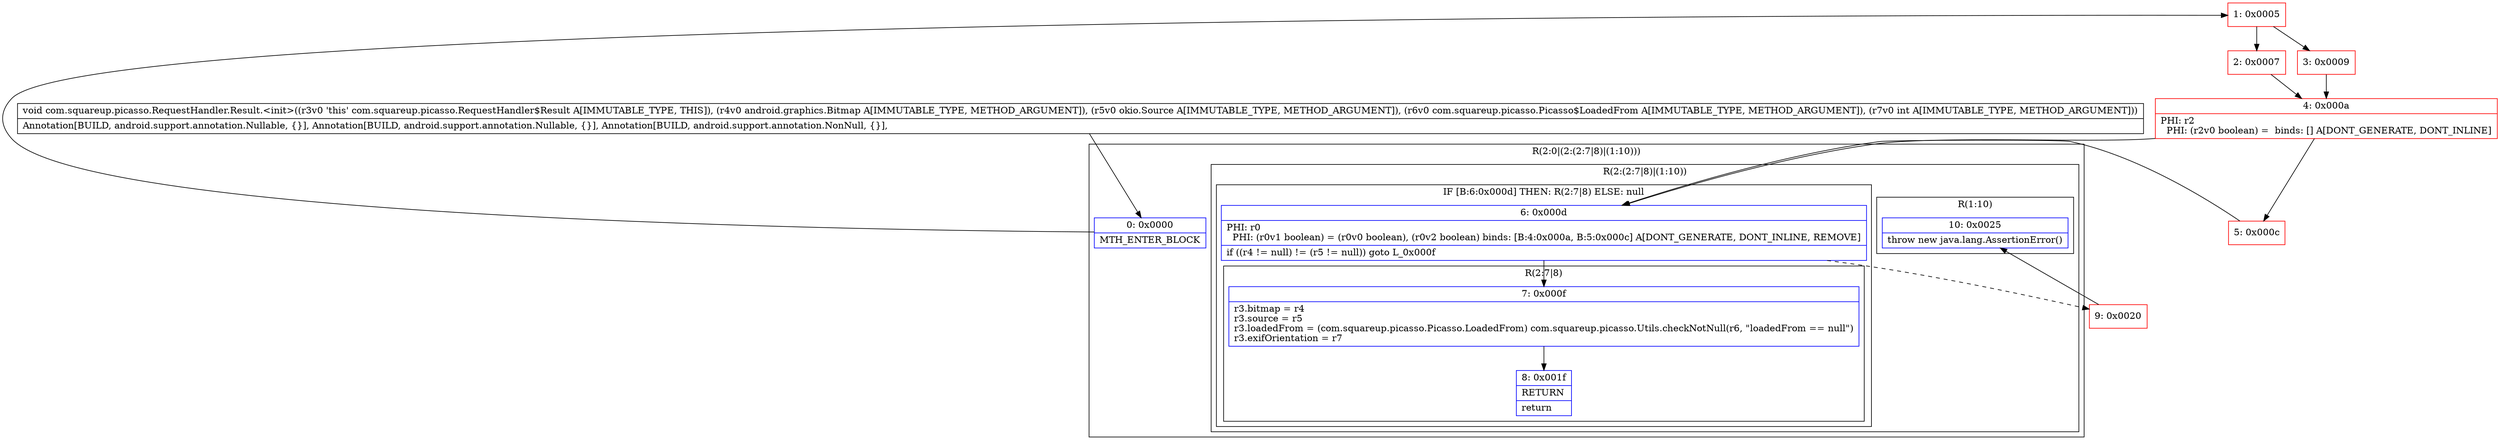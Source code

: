 digraph "CFG forcom.squareup.picasso.RequestHandler.Result.\<init\>(Landroid\/graphics\/Bitmap;Lokio\/Source;Lcom\/squareup\/picasso\/Picasso$LoadedFrom;I)V" {
subgraph cluster_Region_1272959895 {
label = "R(2:0|(2:(2:7|8)|(1:10)))";
node [shape=record,color=blue];
Node_0 [shape=record,label="{0\:\ 0x0000|MTH_ENTER_BLOCK\l}"];
subgraph cluster_Region_1562643637 {
label = "R(2:(2:7|8)|(1:10))";
node [shape=record,color=blue];
subgraph cluster_IfRegion_1803773385 {
label = "IF [B:6:0x000d] THEN: R(2:7|8) ELSE: null";
node [shape=record,color=blue];
Node_6 [shape=record,label="{6\:\ 0x000d|PHI: r0 \l  PHI: (r0v1 boolean) = (r0v0 boolean), (r0v2 boolean) binds: [B:4:0x000a, B:5:0x000c] A[DONT_GENERATE, DONT_INLINE, REMOVE]\l|if ((r4 != null) != (r5 != null)) goto L_0x000f\l}"];
subgraph cluster_Region_571620913 {
label = "R(2:7|8)";
node [shape=record,color=blue];
Node_7 [shape=record,label="{7\:\ 0x000f|r3.bitmap = r4\lr3.source = r5\lr3.loadedFrom = (com.squareup.picasso.Picasso.LoadedFrom) com.squareup.picasso.Utils.checkNotNull(r6, \"loadedFrom == null\")\lr3.exifOrientation = r7\l}"];
Node_8 [shape=record,label="{8\:\ 0x001f|RETURN\l|return\l}"];
}
}
subgraph cluster_Region_392434319 {
label = "R(1:10)";
node [shape=record,color=blue];
Node_10 [shape=record,label="{10\:\ 0x0025|throw new java.lang.AssertionError()\l}"];
}
}
}
Node_1 [shape=record,color=red,label="{1\:\ 0x0005}"];
Node_2 [shape=record,color=red,label="{2\:\ 0x0007}"];
Node_3 [shape=record,color=red,label="{3\:\ 0x0009}"];
Node_4 [shape=record,color=red,label="{4\:\ 0x000a|PHI: r2 \l  PHI: (r2v0 boolean) =  binds: [] A[DONT_GENERATE, DONT_INLINE]\l}"];
Node_5 [shape=record,color=red,label="{5\:\ 0x000c}"];
Node_9 [shape=record,color=red,label="{9\:\ 0x0020}"];
MethodNode[shape=record,label="{void com.squareup.picasso.RequestHandler.Result.\<init\>((r3v0 'this' com.squareup.picasso.RequestHandler$Result A[IMMUTABLE_TYPE, THIS]), (r4v0 android.graphics.Bitmap A[IMMUTABLE_TYPE, METHOD_ARGUMENT]), (r5v0 okio.Source A[IMMUTABLE_TYPE, METHOD_ARGUMENT]), (r6v0 com.squareup.picasso.Picasso$LoadedFrom A[IMMUTABLE_TYPE, METHOD_ARGUMENT]), (r7v0 int A[IMMUTABLE_TYPE, METHOD_ARGUMENT]))  | Annotation[BUILD, android.support.annotation.Nullable, \{\}], Annotation[BUILD, android.support.annotation.Nullable, \{\}], Annotation[BUILD, android.support.annotation.NonNull, \{\}], \l}"];
MethodNode -> Node_0;
Node_0 -> Node_1;
Node_6 -> Node_7;
Node_6 -> Node_9[style=dashed];
Node_7 -> Node_8;
Node_1 -> Node_2;
Node_1 -> Node_3;
Node_2 -> Node_4;
Node_3 -> Node_4;
Node_4 -> Node_5;
Node_4 -> Node_6;
Node_5 -> Node_6;
Node_9 -> Node_10;
}

